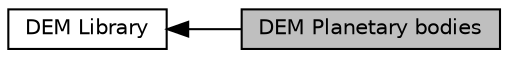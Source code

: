 digraph "DEM Planetary bodies"
{
  edge [fontname="Helvetica",fontsize="10",labelfontname="Helvetica",labelfontsize="10"];
  node [fontname="Helvetica",fontsize="10",shape=record];
  rankdir=LR;
  Node1 [label="DEM Library",height=0.2,width=0.4,color="black", fillcolor="white", style="filled",URL="$group__demlib.html"];
  Node0 [label="DEM Planetary bodies",height=0.2,width=0.4,color="black", fillcolor="grey75", style="filled", fontcolor="black"];
  Node1->Node0 [shape=plaintext, dir="back", style="solid"];
}
